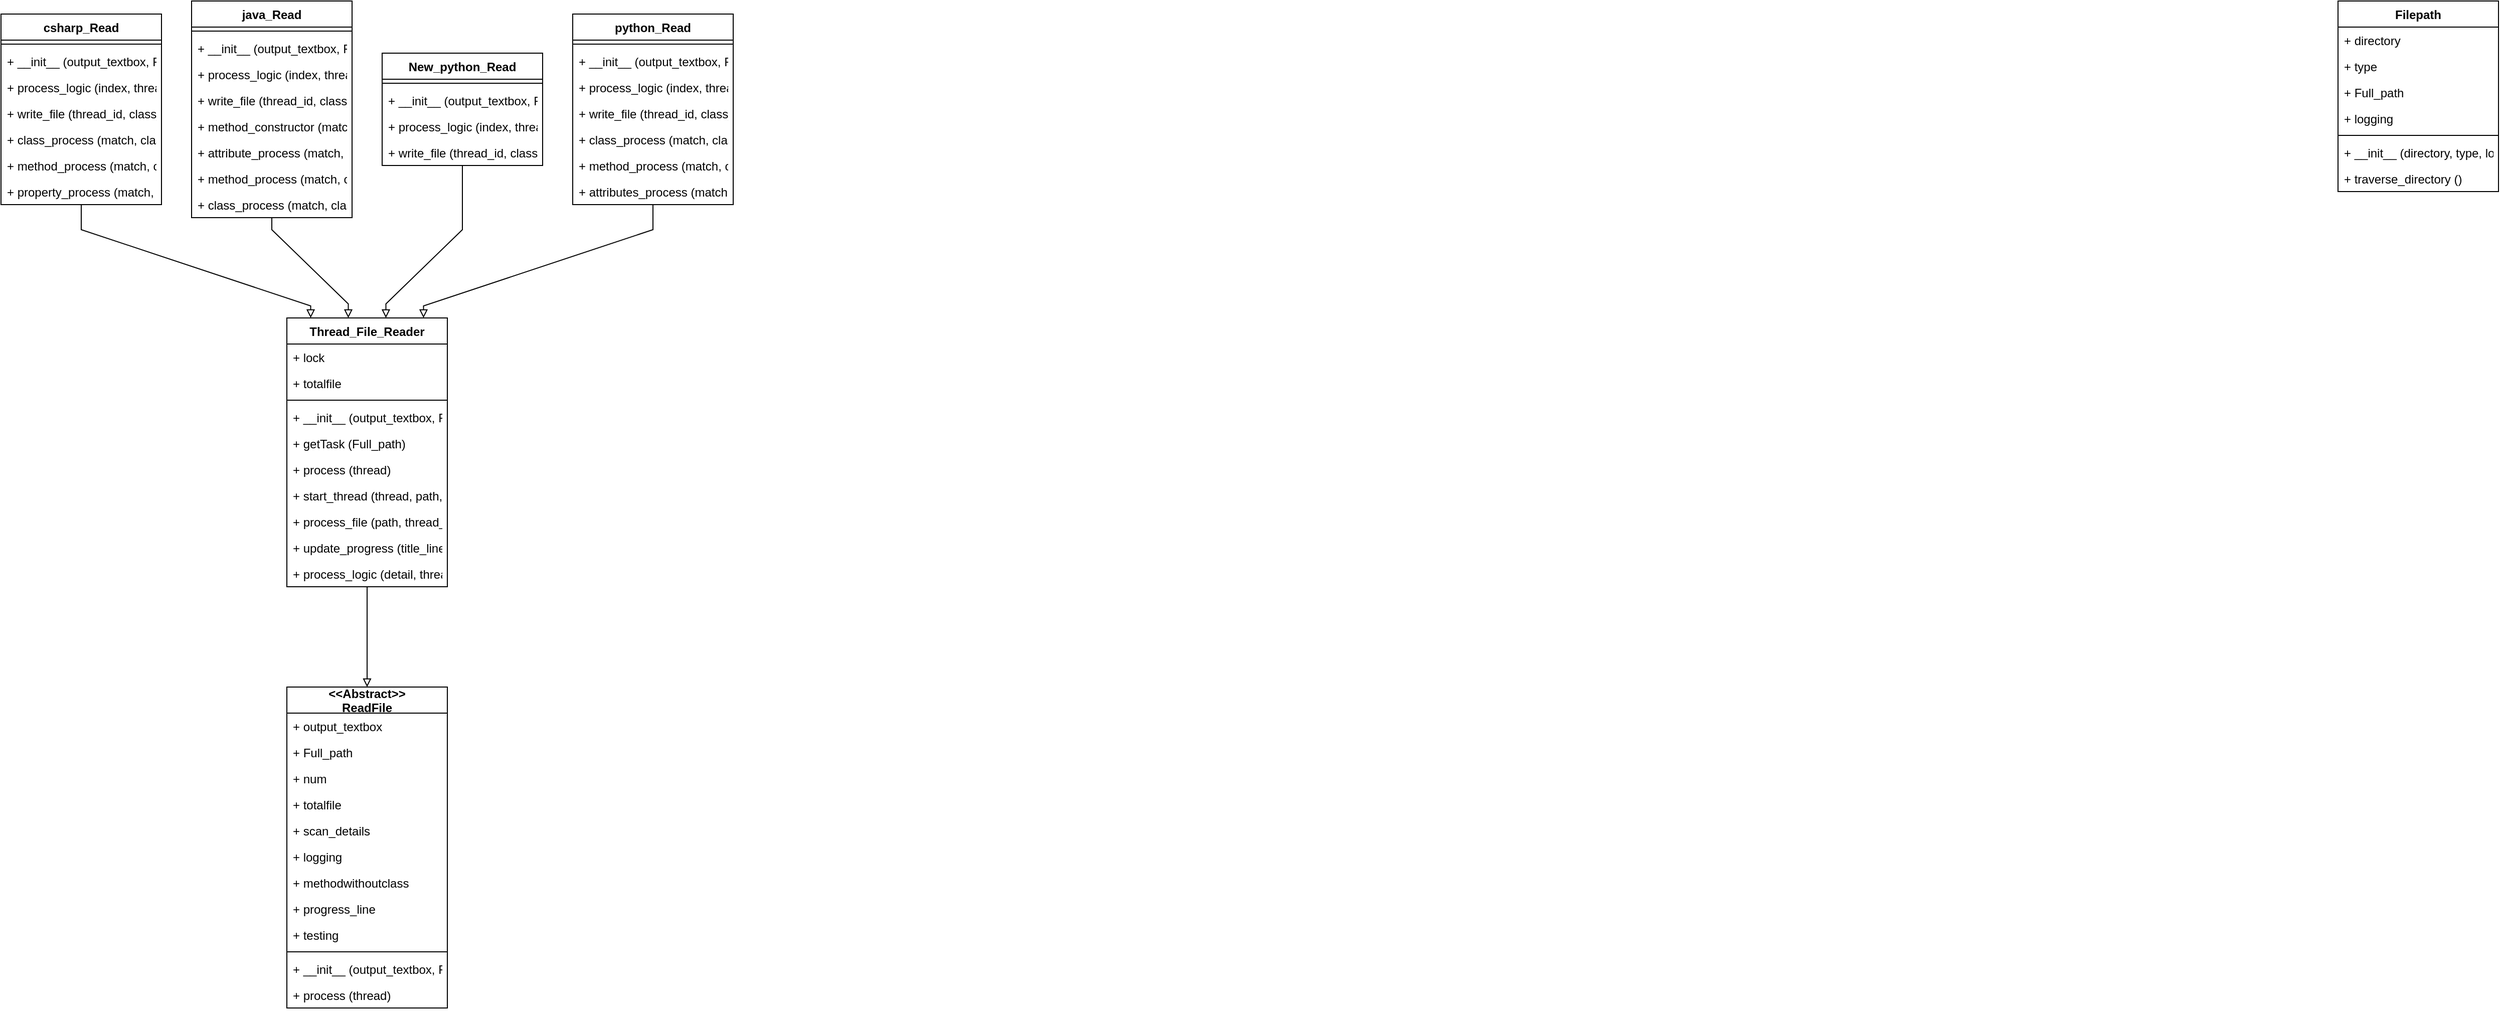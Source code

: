 <mxfile version="27.0.2">
  <diagram id="Rnbwi2pmbiKL29Cqbyn3" name="Page-1">
    <mxGraphModel dx="1198" dy="707" grid="1" gridSize="10" guides="1" tooltips="1" connect="1" arrows="1" fold="1" page="1" pageScale="1" pageWidth="827" pageHeight="1169" math="0" shadow="0">
      <root>
        <mxCell id="0" />
        <mxCell id="1" parent="0" />
        <mxCell id="csharp_Read" value="csharp_Read" style="swimlane;fontStyle=1;childLayout=stackLayout;horizontal=1;startSize=26;horizontalStack=0;resizeParent=1;resizeParentMax=0;resizeLast=0;collapsible=1;marginBottom=0;" parent="1" vertex="1">
          <mxGeometry y="13" width="160" height="190" as="geometry" />
        </mxCell>
        <mxCell id="csharp_Read_1" value="" style="line;strokeWidth=1;fillColor=none;align=left;verticalAlign=middle;spacingTop=-1;spacingLeft=3;spacingRight=3;rotatable=0;labelPosition=right;points=[];portConstraint=eastwest;" parent="csharp_Read" vertex="1">
          <mxGeometry y="26" width="160" height="8" as="geometry" />
        </mxCell>
        <mxCell id="csharp_Read_4" value="+ __init__ (output_textbox, Full_path, logging, methodwithoutclass, progress_line, testing)" style="text;strokeColor=none;fillColor=none;align=left;verticalAlign=top;spacingLeft=4;spacingRight=4;overflow=hidden;rotatable=0;points=[[0,0.5],[1,0.5]];portConstraint=eastwest;fontColor=#000000;" parent="csharp_Read" vertex="1">
          <mxGeometry y="34" width="160" height="26" as="geometry" />
        </mxCell>
        <mxCell id="csharp_Read_7" value="+ process_logic (index, thread_id)" style="text;strokeColor=none;fillColor=none;align=left;verticalAlign=top;spacingLeft=4;spacingRight=4;overflow=hidden;rotatable=0;points=[[0,0.5],[1,0.5]];portConstraint=eastwest;fontColor=#000000;" parent="csharp_Read" vertex="1">
          <mxGeometry y="60" width="160" height="26" as="geometry" />
        </mxCell>
        <mxCell id="csharp_Read_9" value="+ write_file (thread_id, class_manager)" style="text;strokeColor=none;fillColor=none;align=left;verticalAlign=top;spacingLeft=4;spacingRight=4;overflow=hidden;rotatable=0;points=[[0,0.5],[1,0.5]];portConstraint=eastwest;fontColor=#000000;" parent="csharp_Read" vertex="1">
          <mxGeometry y="86" width="160" height="26" as="geometry" />
        </mxCell>
        <mxCell id="csharp_Read_13" value="+ class_process (match, class_manager)" style="text;strokeColor=none;fillColor=none;align=left;verticalAlign=top;spacingLeft=4;spacingRight=4;overflow=hidden;rotatable=0;points=[[0,0.5],[1,0.5]];portConstraint=eastwest;fontColor=#000000;" parent="csharp_Read" vertex="1">
          <mxGeometry y="112" width="160" height="26" as="geometry" />
        </mxCell>
        <mxCell id="csharp_Read_16" value="+ method_process (match, class_manager)" style="text;strokeColor=none;fillColor=none;align=left;verticalAlign=top;spacingLeft=4;spacingRight=4;overflow=hidden;rotatable=0;points=[[0,0.5],[1,0.5]];portConstraint=eastwest;fontColor=#000000;" parent="csharp_Read" vertex="1">
          <mxGeometry y="138" width="160" height="26" as="geometry" />
        </mxCell>
        <mxCell id="csharp_Read_19" value="+ property_process (match, class_manager)" style="text;strokeColor=none;fillColor=none;align=left;verticalAlign=top;spacingLeft=4;spacingRight=4;overflow=hidden;rotatable=0;points=[[0,0.5],[1,0.5]];portConstraint=eastwest;fontColor=#000000;" parent="csharp_Read" vertex="1">
          <mxGeometry y="164" width="160" height="26" as="geometry" />
        </mxCell>
        <mxCell id="arrow_csharp_Read_21" value="" style="endArrow=block;html=1;rounded=0;endFill=0;edgeStyle=orthogonalEdgeStyle;dashed=0;noEdgeStyle=1;orthogonal=1;" parent="1" source="csharp_Read" target="Thread_File_Reader" edge="1">
          <mxGeometry width="50" height="50" relative="1" as="geometry">
            <Array as="points">
              <mxPoint x="80" y="228" />
              <mxPoint x="308.75" y="304" />
            </Array>
          </mxGeometry>
        </mxCell>
        <mxCell id="Filepath" value="Filepath" style="swimlane;fontStyle=1;childLayout=stackLayout;horizontal=1;startSize=26;horizontalStack=0;resizeParent=1;resizeParentMax=0;resizeLast=0;collapsible=1;marginBottom=0;" parent="1" vertex="1">
          <mxGeometry x="2330" width="160" height="190" as="geometry" />
        </mxCell>
        <mxCell id="Filepath_26" value="+ directory" style="text;strokeColor=none;fillColor=none;align=left;verticalAlign=top;spacingLeft=4;spacingRight=4;overflow=hidden;rotatable=0;points=[[0,0.5],[1,0.5]];portConstraint=eastwest;fontColor=#000000;" parent="Filepath" vertex="1">
          <mxGeometry y="26" width="160" height="26" as="geometry" />
        </mxCell>
        <mxCell id="Filepath_28" value="+ type" style="text;strokeColor=none;fillColor=none;align=left;verticalAlign=top;spacingLeft=4;spacingRight=4;overflow=hidden;rotatable=0;points=[[0,0.5],[1,0.5]];portConstraint=eastwest;fontColor=#000000;" parent="Filepath" vertex="1">
          <mxGeometry y="52" width="160" height="26" as="geometry" />
        </mxCell>
        <mxCell id="Filepath_31" value="+ Full_path" style="text;strokeColor=none;fillColor=none;align=left;verticalAlign=top;spacingLeft=4;spacingRight=4;overflow=hidden;rotatable=0;points=[[0,0.5],[1,0.5]];portConstraint=eastwest;fontColor=#000000;" parent="Filepath" vertex="1">
          <mxGeometry y="78" width="160" height="26" as="geometry" />
        </mxCell>
        <mxCell id="Filepath_35" value="+ logging" style="text;strokeColor=none;fillColor=none;align=left;verticalAlign=top;spacingLeft=4;spacingRight=4;overflow=hidden;rotatable=0;points=[[0,0.5],[1,0.5]];portConstraint=eastwest;fontColor=#000000;" parent="Filepath" vertex="1">
          <mxGeometry y="104" width="160" height="26" as="geometry" />
        </mxCell>
        <mxCell id="Filepath_38" value="" style="line;strokeWidth=1;fillColor=none;align=left;verticalAlign=middle;spacingTop=-1;spacingLeft=3;spacingRight=3;rotatable=0;labelPosition=right;points=[];portConstraint=eastwest;" parent="Filepath" vertex="1">
          <mxGeometry y="130" width="160" height="8" as="geometry" />
        </mxCell>
        <mxCell id="Filepath_40" value="+ __init__ (directory, type, logging)" style="text;strokeColor=none;fillColor=none;align=left;verticalAlign=top;spacingLeft=4;spacingRight=4;overflow=hidden;rotatable=0;points=[[0,0.5],[1,0.5]];portConstraint=eastwest;fontColor=#000000;" parent="Filepath" vertex="1">
          <mxGeometry y="138" width="160" height="26" as="geometry" />
        </mxCell>
        <mxCell id="Filepath_43" value="+ traverse_directory ()" style="text;strokeColor=none;fillColor=none;align=left;verticalAlign=top;spacingLeft=4;spacingRight=4;overflow=hidden;rotatable=0;points=[[0,0.5],[1,0.5]];portConstraint=eastwest;fontColor=#000000;" parent="Filepath" vertex="1">
          <mxGeometry y="164" width="160" height="26" as="geometry" />
        </mxCell>
        <mxCell id="java_Read" value="java_Read" style="swimlane;fontStyle=1;childLayout=stackLayout;horizontal=1;startSize=26;horizontalStack=0;resizeParent=1;resizeParentMax=0;resizeLast=0;collapsible=1;marginBottom=0;" parent="1" vertex="1">
          <mxGeometry x="190" width="160" height="216" as="geometry" />
        </mxCell>
        <mxCell id="java_Read_2" value="" style="line;strokeWidth=1;fillColor=none;align=left;verticalAlign=middle;spacingTop=-1;spacingLeft=3;spacingRight=3;rotatable=0;labelPosition=right;points=[];portConstraint=eastwest;" parent="java_Read" vertex="1">
          <mxGeometry y="26" width="160" height="8" as="geometry" />
        </mxCell>
        <mxCell id="java_Read_5" value="+ __init__ (output_textbox, Full_path, logging, methodwithoutclass, progress_line, testing)" style="text;strokeColor=none;fillColor=none;align=left;verticalAlign=top;spacingLeft=4;spacingRight=4;overflow=hidden;rotatable=0;points=[[0,0.5],[1,0.5]];portConstraint=eastwest;fontColor=#000000;" parent="java_Read" vertex="1">
          <mxGeometry y="34" width="160" height="26" as="geometry" />
        </mxCell>
        <mxCell id="java_Read_6" value="+ process_logic (index, thread_id)" style="text;strokeColor=none;fillColor=none;align=left;verticalAlign=top;spacingLeft=4;spacingRight=4;overflow=hidden;rotatable=0;points=[[0,0.5],[1,0.5]];portConstraint=eastwest;fontColor=#000000;" parent="java_Read" vertex="1">
          <mxGeometry y="60" width="160" height="26" as="geometry" />
        </mxCell>
        <mxCell id="java_Read_10" value="+ write_file (thread_id, class_manager)" style="text;strokeColor=none;fillColor=none;align=left;verticalAlign=top;spacingLeft=4;spacingRight=4;overflow=hidden;rotatable=0;points=[[0,0.5],[1,0.5]];portConstraint=eastwest;fontColor=#000000;" parent="java_Read" vertex="1">
          <mxGeometry y="86" width="160" height="26" as="geometry" />
        </mxCell>
        <mxCell id="java_Read_12" value="+ method_constructor (match, class_manager, classname)" style="text;strokeColor=none;fillColor=none;align=left;verticalAlign=top;spacingLeft=4;spacingRight=4;overflow=hidden;rotatable=0;points=[[0,0.5],[1,0.5]];portConstraint=eastwest;fontColor=#000000;" parent="java_Read" vertex="1">
          <mxGeometry y="112" width="160" height="26" as="geometry" />
        </mxCell>
        <mxCell id="java_Read_15" value="+ attribute_process (match, class_manager)" style="text;strokeColor=none;fillColor=none;align=left;verticalAlign=top;spacingLeft=4;spacingRight=4;overflow=hidden;rotatable=0;points=[[0,0.5],[1,0.5]];portConstraint=eastwest;fontColor=#000000;" parent="java_Read" vertex="1">
          <mxGeometry y="138" width="160" height="26" as="geometry" />
        </mxCell>
        <mxCell id="java_Read_18" value="+ method_process (match, class_manager)" style="text;strokeColor=none;fillColor=none;align=left;verticalAlign=top;spacingLeft=4;spacingRight=4;overflow=hidden;rotatable=0;points=[[0,0.5],[1,0.5]];portConstraint=eastwest;fontColor=#000000;" parent="java_Read" vertex="1">
          <mxGeometry y="164" width="160" height="26" as="geometry" />
        </mxCell>
        <mxCell id="java_Read_22" value="+ class_process (match, class_manager)" style="text;strokeColor=none;fillColor=none;align=left;verticalAlign=top;spacingLeft=4;spacingRight=4;overflow=hidden;rotatable=0;points=[[0,0.5],[1,0.5]];portConstraint=eastwest;fontColor=#000000;" parent="java_Read" vertex="1">
          <mxGeometry y="190" width="160" height="26" as="geometry" />
        </mxCell>
        <mxCell id="arrow_java_Read_24" value="" style="endArrow=block;html=1;rounded=0;endFill=0;edgeStyle=orthogonalEdgeStyle;dashed=0;noEdgeStyle=1;orthogonal=1;" parent="1" source="java_Read" target="Thread_File_Reader" edge="1">
          <mxGeometry width="50" height="50" relative="1" as="geometry">
            <Array as="points">
              <mxPoint x="270" y="228" />
              <mxPoint x="346.25" y="302" />
            </Array>
          </mxGeometry>
        </mxCell>
        <mxCell id="New_python_Read" value="New_python_Read" style="swimlane;fontStyle=1;childLayout=stackLayout;horizontal=1;startSize=26;horizontalStack=0;resizeParent=1;resizeParentMax=0;resizeLast=0;collapsible=1;marginBottom=0;" parent="1" vertex="1">
          <mxGeometry x="380" y="52" width="160" height="112" as="geometry" />
        </mxCell>
        <mxCell id="New_python_Read_30" value="" style="line;strokeWidth=1;fillColor=none;align=left;verticalAlign=middle;spacingTop=-1;spacingLeft=3;spacingRight=3;rotatable=0;labelPosition=right;points=[];portConstraint=eastwest;" parent="New_python_Read" vertex="1">
          <mxGeometry y="26" width="160" height="8" as="geometry" />
        </mxCell>
        <mxCell id="New_python_Read_32" value="+ __init__ (output_textbox, Full_path, logging, methodwithoutclass, progress_line, testing)" style="text;strokeColor=none;fillColor=none;align=left;verticalAlign=top;spacingLeft=4;spacingRight=4;overflow=hidden;rotatable=0;points=[[0,0.5],[1,0.5]];portConstraint=eastwest;fontColor=#000000;" parent="New_python_Read" vertex="1">
          <mxGeometry y="34" width="160" height="26" as="geometry" />
        </mxCell>
        <mxCell id="New_python_Read_34" value="+ process_logic (index, thread_id)" style="text;strokeColor=none;fillColor=none;align=left;verticalAlign=top;spacingLeft=4;spacingRight=4;overflow=hidden;rotatable=0;points=[[0,0.5],[1,0.5]];portConstraint=eastwest;fontColor=#000000;" parent="New_python_Read" vertex="1">
          <mxGeometry y="60" width="160" height="26" as="geometry" />
        </mxCell>
        <mxCell id="New_python_Read_37" value="+ write_file (thread_id, class_manager)" style="text;strokeColor=none;fillColor=none;align=left;verticalAlign=top;spacingLeft=4;spacingRight=4;overflow=hidden;rotatable=0;points=[[0,0.5],[1,0.5]];portConstraint=eastwest;fontColor=#000000;" parent="New_python_Read" vertex="1">
          <mxGeometry y="86" width="160" height="26" as="geometry" />
        </mxCell>
        <mxCell id="arrow_New_python_Read_39" value="" style="endArrow=block;html=1;rounded=0;endFill=0;edgeStyle=orthogonalEdgeStyle;dashed=0;noEdgeStyle=1;orthogonal=1;" parent="1" source="New_python_Read" target="Thread_File_Reader" edge="1">
          <mxGeometry width="50" height="50" relative="1" as="geometry">
            <Array as="points">
              <mxPoint x="460" y="228" />
              <mxPoint x="383.75" y="302" />
            </Array>
          </mxGeometry>
        </mxCell>
        <mxCell id="python_Read" value="python_Read" style="swimlane;fontStyle=1;childLayout=stackLayout;horizontal=1;startSize=26;horizontalStack=0;resizeParent=1;resizeParentMax=0;resizeLast=0;collapsible=1;marginBottom=0;" parent="1" vertex="1">
          <mxGeometry x="570" y="13" width="160" height="190" as="geometry" />
        </mxCell>
        <mxCell id="python_Read_44" value="" style="line;strokeWidth=1;fillColor=none;align=left;verticalAlign=middle;spacingTop=-1;spacingLeft=3;spacingRight=3;rotatable=0;labelPosition=right;points=[];portConstraint=eastwest;" parent="python_Read" vertex="1">
          <mxGeometry y="26" width="160" height="8" as="geometry" />
        </mxCell>
        <mxCell id="python_Read_46" value="+ __init__ (output_textbox, Full_path, logging, methodwithoutclass, progress_line, testing)" style="text;strokeColor=none;fillColor=none;align=left;verticalAlign=top;spacingLeft=4;spacingRight=4;overflow=hidden;rotatable=0;points=[[0,0.5],[1,0.5]];portConstraint=eastwest;fontColor=#000000;" parent="python_Read" vertex="1">
          <mxGeometry y="34" width="160" height="26" as="geometry" />
        </mxCell>
        <mxCell id="python_Read_49" value="+ process_logic (index, thread_id, class_manager)" style="text;strokeColor=none;fillColor=none;align=left;verticalAlign=top;spacingLeft=4;spacingRight=4;overflow=hidden;rotatable=0;points=[[0,0.5],[1,0.5]];portConstraint=eastwest;fontColor=#000000;" parent="python_Read" vertex="1">
          <mxGeometry y="60" width="160" height="26" as="geometry" />
        </mxCell>
        <mxCell id="python_Read_51" value="+ write_file (thread_id, class_manager)" style="text;strokeColor=none;fillColor=none;align=left;verticalAlign=top;spacingLeft=4;spacingRight=4;overflow=hidden;rotatable=0;points=[[0,0.5],[1,0.5]];portConstraint=eastwest;fontColor=#000000;" parent="python_Read" vertex="1">
          <mxGeometry y="86" width="160" height="26" as="geometry" />
        </mxCell>
        <mxCell id="python_Read_53" value="+ class_process (match, class_manager)" style="text;strokeColor=none;fillColor=none;align=left;verticalAlign=top;spacingLeft=4;spacingRight=4;overflow=hidden;rotatable=0;points=[[0,0.5],[1,0.5]];portConstraint=eastwest;fontColor=#000000;" parent="python_Read" vertex="1">
          <mxGeometry y="112" width="160" height="26" as="geometry" />
        </mxCell>
        <mxCell id="python_Read_55" value="+ method_process (match, class_manager)" style="text;strokeColor=none;fillColor=none;align=left;verticalAlign=top;spacingLeft=4;spacingRight=4;overflow=hidden;rotatable=0;points=[[0,0.5],[1,0.5]];portConstraint=eastwest;fontColor=#000000;" parent="python_Read" vertex="1">
          <mxGeometry y="138" width="160" height="26" as="geometry" />
        </mxCell>
        <mxCell id="python_Read_56" value="+ attributes_process (match, class_manager)" style="text;strokeColor=none;fillColor=none;align=left;verticalAlign=top;spacingLeft=4;spacingRight=4;overflow=hidden;rotatable=0;points=[[0,0.5],[1,0.5]];portConstraint=eastwest;fontColor=#000000;" parent="python_Read" vertex="1">
          <mxGeometry y="164" width="160" height="26" as="geometry" />
        </mxCell>
        <mxCell id="arrow_python_Read_59" value="" style="endArrow=block;html=1;rounded=0;endFill=0;edgeStyle=orthogonalEdgeStyle;dashed=0;noEdgeStyle=1;orthogonal=1;" parent="1" source="python_Read" target="Thread_File_Reader" edge="1">
          <mxGeometry width="50" height="50" relative="1" as="geometry">
            <Array as="points">
              <mxPoint x="650" y="228" />
              <mxPoint x="421.25" y="304" />
            </Array>
          </mxGeometry>
        </mxCell>
        <mxCell id="Thread_File_Reader" value="Thread_File_Reader" style="swimlane;fontStyle=1;childLayout=stackLayout;horizontal=1;startSize=26;horizontalStack=0;resizeParent=1;resizeParentMax=0;resizeLast=0;collapsible=1;marginBottom=0;" parent="1" vertex="1">
          <mxGeometry x="285" y="316" width="160" height="268" as="geometry" />
        </mxCell>
        <mxCell id="Thread_File_Reader_3" value="+ lock" style="text;strokeColor=none;fillColor=none;align=left;verticalAlign=top;spacingLeft=4;spacingRight=4;overflow=hidden;rotatable=0;points=[[0,0.5],[1,0.5]];portConstraint=eastwest;fontColor=#000000;" parent="Thread_File_Reader" vertex="1">
          <mxGeometry y="26" width="160" height="26" as="geometry" />
        </mxCell>
        <mxCell id="Thread_File_Reader_8" value="+ totalfile" style="text;strokeColor=none;fillColor=none;align=left;verticalAlign=top;spacingLeft=4;spacingRight=4;overflow=hidden;rotatable=0;points=[[0,0.5],[1,0.5]];portConstraint=eastwest;fontColor=#000000;" parent="Thread_File_Reader" vertex="1">
          <mxGeometry y="52" width="160" height="26" as="geometry" />
        </mxCell>
        <mxCell id="Thread_File_Reader_11" value="" style="line;strokeWidth=1;fillColor=none;align=left;verticalAlign=middle;spacingTop=-1;spacingLeft=3;spacingRight=3;rotatable=0;labelPosition=right;points=[];portConstraint=eastwest;" parent="Thread_File_Reader" vertex="1">
          <mxGeometry y="78" width="160" height="8" as="geometry" />
        </mxCell>
        <mxCell id="Thread_File_Reader_14" value="+ __init__ (output_textbox, Full_path, logging, methodwithoutclass, progress_line, testing)" style="text;strokeColor=none;fillColor=none;align=left;verticalAlign=top;spacingLeft=4;spacingRight=4;overflow=hidden;rotatable=0;points=[[0,0.5],[1,0.5]];portConstraint=eastwest;fontColor=#000000;" parent="Thread_File_Reader" vertex="1">
          <mxGeometry y="86" width="160" height="26" as="geometry" />
        </mxCell>
        <mxCell id="Thread_File_Reader_17" value="+ getTask (Full_path)" style="text;strokeColor=none;fillColor=none;align=left;verticalAlign=top;spacingLeft=4;spacingRight=4;overflow=hidden;rotatable=0;points=[[0,0.5],[1,0.5]];portConstraint=eastwest;fontColor=#000000;" parent="Thread_File_Reader" vertex="1">
          <mxGeometry y="112" width="160" height="26" as="geometry" />
        </mxCell>
        <mxCell id="Thread_File_Reader_20" value="+ process (thread)" style="text;strokeColor=none;fillColor=none;align=left;verticalAlign=top;spacingLeft=4;spacingRight=4;overflow=hidden;rotatable=0;points=[[0,0.5],[1,0.5]];portConstraint=eastwest;fontColor=#000000;" parent="Thread_File_Reader" vertex="1">
          <mxGeometry y="138" width="160" height="26" as="geometry" />
        </mxCell>
        <mxCell id="Thread_File_Reader_23" value="+ start_thread (thread, path, title_line)" style="text;strokeColor=none;fillColor=none;align=left;verticalAlign=top;spacingLeft=4;spacingRight=4;overflow=hidden;rotatable=0;points=[[0,0.5],[1,0.5]];portConstraint=eastwest;fontColor=#000000;" parent="Thread_File_Reader" vertex="1">
          <mxGeometry y="164" width="160" height="26" as="geometry" />
        </mxCell>
        <mxCell id="Thread_File_Reader_25" value="+ process_file (path, thread_id, title_line)" style="text;strokeColor=none;fillColor=none;align=left;verticalAlign=top;spacingLeft=4;spacingRight=4;overflow=hidden;rotatable=0;points=[[0,0.5],[1,0.5]];portConstraint=eastwest;fontColor=#000000;" parent="Thread_File_Reader" vertex="1">
          <mxGeometry y="190" width="160" height="26" as="geometry" />
        </mxCell>
        <mxCell id="Thread_File_Reader_27" value="+ update_progress (title_line)" style="text;strokeColor=none;fillColor=none;align=left;verticalAlign=top;spacingLeft=4;spacingRight=4;overflow=hidden;rotatable=0;points=[[0,0.5],[1,0.5]];portConstraint=eastwest;fontColor=#000000;" parent="Thread_File_Reader" vertex="1">
          <mxGeometry y="216" width="160" height="26" as="geometry" />
        </mxCell>
        <mxCell id="Thread_File_Reader_29" value="+ process_logic (detail, thread_id)" style="text;strokeColor=none;fillColor=none;align=left;verticalAlign=top;spacingLeft=4;spacingRight=4;overflow=hidden;rotatable=0;points=[[0,0.5],[1,0.5]];portConstraint=eastwest;fontColor=#000000;" parent="Thread_File_Reader" vertex="1">
          <mxGeometry y="242" width="160" height="26" as="geometry" />
        </mxCell>
        <mxCell id="arrow_Thread_File_Reader_33" value="" style="endArrow=block;html=1;rounded=0;endFill=0;edgeStyle=orthogonalEdgeStyle;dashed=0;noEdgeStyle=1;orthogonal=1;" parent="1" source="Thread_File_Reader" target="ReadFile" edge="1">
          <mxGeometry width="50" height="50" relative="1" as="geometry">
            <Array as="points">
              <mxPoint x="365" y="596" />
              <mxPoint x="365" y="672" />
            </Array>
          </mxGeometry>
        </mxCell>
        <mxCell id="ReadFile" value="&lt;&lt;Abstract&gt;&gt;&#xa;ReadFile" style="swimlane;fontStyle=1;childLayout=stackLayout;horizontal=1;startSize=26;horizontalStack=0;resizeParent=1;resizeParentMax=0;resizeLast=0;collapsible=1;marginBottom=0;" parent="1" vertex="1">
          <mxGeometry x="285" y="684" width="160" height="320" as="geometry" />
        </mxCell>
        <mxCell id="ReadFile_36" value="+ output_textbox" style="text;strokeColor=none;fillColor=none;align=left;verticalAlign=top;spacingLeft=4;spacingRight=4;overflow=hidden;rotatable=0;points=[[0,0.5],[1,0.5]];portConstraint=eastwest;fontColor=#000000;" parent="ReadFile" vertex="1">
          <mxGeometry y="26" width="160" height="26" as="geometry" />
        </mxCell>
        <mxCell id="ReadFile_41" value="+ Full_path" style="text;strokeColor=none;fillColor=none;align=left;verticalAlign=top;spacingLeft=4;spacingRight=4;overflow=hidden;rotatable=0;points=[[0,0.5],[1,0.5]];portConstraint=eastwest;fontColor=#000000;" parent="ReadFile" vertex="1">
          <mxGeometry y="52" width="160" height="26" as="geometry" />
        </mxCell>
        <mxCell id="ReadFile_42" value="+ num" style="text;strokeColor=none;fillColor=none;align=left;verticalAlign=top;spacingLeft=4;spacingRight=4;overflow=hidden;rotatable=0;points=[[0,0.5],[1,0.5]];portConstraint=eastwest;fontColor=#000000;" parent="ReadFile" vertex="1">
          <mxGeometry y="78" width="160" height="26" as="geometry" />
        </mxCell>
        <mxCell id="ReadFile_45" value="+ totalfile" style="text;strokeColor=none;fillColor=none;align=left;verticalAlign=top;spacingLeft=4;spacingRight=4;overflow=hidden;rotatable=0;points=[[0,0.5],[1,0.5]];portConstraint=eastwest;fontColor=#000000;" parent="ReadFile" vertex="1">
          <mxGeometry y="104" width="160" height="26" as="geometry" />
        </mxCell>
        <mxCell id="ReadFile_47" value="+ scan_details" style="text;strokeColor=none;fillColor=none;align=left;verticalAlign=top;spacingLeft=4;spacingRight=4;overflow=hidden;rotatable=0;points=[[0,0.5],[1,0.5]];portConstraint=eastwest;fontColor=#000000;" parent="ReadFile" vertex="1">
          <mxGeometry y="130" width="160" height="26" as="geometry" />
        </mxCell>
        <mxCell id="ReadFile_48" value="+ logging" style="text;strokeColor=none;fillColor=none;align=left;verticalAlign=top;spacingLeft=4;spacingRight=4;overflow=hidden;rotatable=0;points=[[0,0.5],[1,0.5]];portConstraint=eastwest;fontColor=#000000;" parent="ReadFile" vertex="1">
          <mxGeometry y="156" width="160" height="26" as="geometry" />
        </mxCell>
        <mxCell id="ReadFile_50" value="+ methodwithoutclass" style="text;strokeColor=none;fillColor=none;align=left;verticalAlign=top;spacingLeft=4;spacingRight=4;overflow=hidden;rotatable=0;points=[[0,0.5],[1,0.5]];portConstraint=eastwest;fontColor=#000000;" parent="ReadFile" vertex="1">
          <mxGeometry y="182" width="160" height="26" as="geometry" />
        </mxCell>
        <mxCell id="ReadFile_52" value="+ progress_line" style="text;strokeColor=none;fillColor=none;align=left;verticalAlign=top;spacingLeft=4;spacingRight=4;overflow=hidden;rotatable=0;points=[[0,0.5],[1,0.5]];portConstraint=eastwest;fontColor=#000000;" parent="ReadFile" vertex="1">
          <mxGeometry y="208" width="160" height="26" as="geometry" />
        </mxCell>
        <mxCell id="ReadFile_54" value="+ testing" style="text;strokeColor=none;fillColor=none;align=left;verticalAlign=top;spacingLeft=4;spacingRight=4;overflow=hidden;rotatable=0;points=[[0,0.5],[1,0.5]];portConstraint=eastwest;fontColor=#000000;" parent="ReadFile" vertex="1">
          <mxGeometry y="234" width="160" height="26" as="geometry" />
        </mxCell>
        <mxCell id="ReadFile_57" value="" style="line;strokeWidth=1;fillColor=none;align=left;verticalAlign=middle;spacingTop=-1;spacingLeft=3;spacingRight=3;rotatable=0;labelPosition=right;points=[];portConstraint=eastwest;" parent="ReadFile" vertex="1">
          <mxGeometry y="260" width="160" height="8" as="geometry" />
        </mxCell>
        <mxCell id="ReadFile_58" value="+ __init__ (output_textbox, Full_path, logging, methodwithoutclass, progress_line, testing)" style="text;strokeColor=none;fillColor=none;align=left;verticalAlign=top;spacingLeft=4;spacingRight=4;overflow=hidden;rotatable=0;points=[[0,0.5],[1,0.5]];portConstraint=eastwest;fontColor=#000000;" parent="ReadFile" vertex="1">
          <mxGeometry y="268" width="160" height="26" as="geometry" />
        </mxCell>
        <mxCell id="ReadFile_60" value="+ process (thread)" style="text;strokeColor=none;fillColor=none;align=left;verticalAlign=top;spacingLeft=4;spacingRight=4;overflow=hidden;rotatable=0;points=[[0,0.5],[1,0.5]];portConstraint=eastwest;fontColor=#000000;" parent="ReadFile" vertex="1">
          <mxGeometry y="294" width="160" height="26" as="geometry" />
        </mxCell>
        <mxCell id="arrow_ReadFile_61" value="" style="endArrow=block;html=1;rounded=0;endFill=0;edgeStyle=orthogonalEdgeStyle;dashed=0" parent="1" source="ReadFile" edge="1">
          <mxGeometry width="50" height="50" relative="1" as="geometry" />
        </mxCell>
      </root>
    </mxGraphModel>
  </diagram>
</mxfile>
